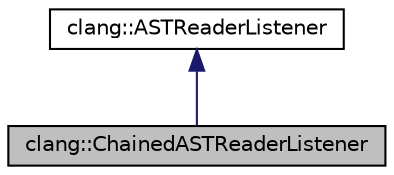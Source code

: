 digraph "clang::ChainedASTReaderListener"
{
 // LATEX_PDF_SIZE
  bgcolor="transparent";
  edge [fontname="Helvetica",fontsize="10",labelfontname="Helvetica",labelfontsize="10"];
  node [fontname="Helvetica",fontsize="10",shape=record];
  Node1 [label="clang::ChainedASTReaderListener",height=0.2,width=0.4,color="black", fillcolor="grey75", style="filled", fontcolor="black",tooltip="Simple wrapper class for chaining listeners."];
  Node2 -> Node1 [dir="back",color="midnightblue",fontsize="10",style="solid",fontname="Helvetica"];
  Node2 [label="clang::ASTReaderListener",height=0.2,width=0.4,color="black",URL="$classclang_1_1ASTReaderListener.html",tooltip="Abstract interface for callback invocations by the ASTReader."];
}
